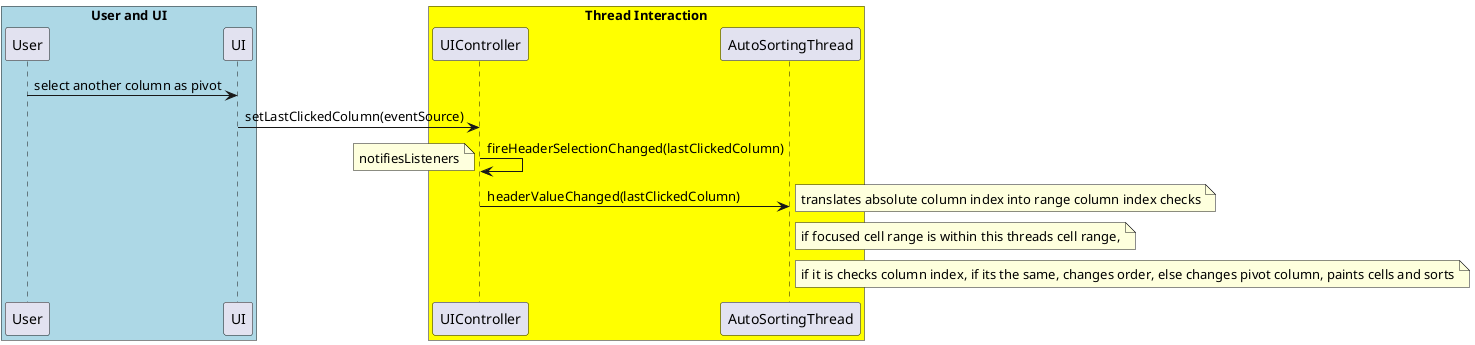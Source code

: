 @startuml design_2.png
box "User and UI" #LightBlue
	participant User
	participant UI
end box
box "Thread Interaction" #Yellow
	participant UIController
	participant AutoSortingThread
end box
User -> UI : select another column as pivot
UI -> UIController : setLastClickedColumn(eventSource)
UIController -> UIController : fireHeaderSelectionChanged(lastClickedColumn)
note left : notifiesListeners
UIController ->  AutoSortingThread :headerValueChanged(lastClickedColumn)
note right : translates absolute column index into range column index checks
note right of AutoSortingThread: if focused cell range is within this threads cell range,
note right of AutoSortingThread: if it is checks column index, if its the same, changes order, else changes pivot column, paints cells and sorts
@enduml
